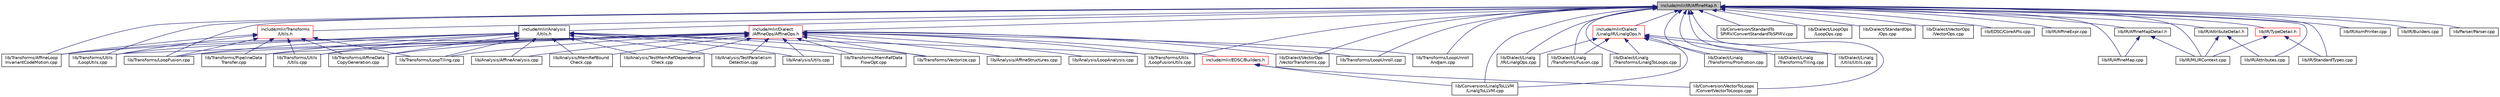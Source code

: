 digraph "include/mlir/IR/AffineMap.h"
{
  bgcolor="transparent";
  edge [fontname="Helvetica",fontsize="10",labelfontname="Helvetica",labelfontsize="10"];
  node [fontname="Helvetica",fontsize="10",shape=record];
  Node6 [label="include/mlir/IR/AffineMap.h",height=0.2,width=0.4,color="black", fillcolor="grey75", style="filled", fontcolor="black"];
  Node6 -> Node7 [dir="back",color="midnightblue",fontsize="10",style="solid",fontname="Helvetica"];
  Node7 [label="include/mlir/Analysis\l/Utils.h",height=0.2,width=0.4,color="black",URL="$Analysis_2Utils_8h.html"];
  Node7 -> Node8 [dir="back",color="midnightblue",fontsize="10",style="solid",fontname="Helvetica"];
  Node8 [label="lib/Analysis/AffineAnalysis.cpp",height=0.2,width=0.4,color="black",URL="$AffineAnalysis_8cpp.html"];
  Node7 -> Node9 [dir="back",color="midnightblue",fontsize="10",style="solid",fontname="Helvetica"];
  Node9 [label="lib/Analysis/MemRefBound\lCheck.cpp",height=0.2,width=0.4,color="black",URL="$MemRefBoundCheck_8cpp.html"];
  Node7 -> Node10 [dir="back",color="midnightblue",fontsize="10",style="solid",fontname="Helvetica"];
  Node10 [label="lib/Analysis/TestMemRefDependence\lCheck.cpp",height=0.2,width=0.4,color="black",URL="$TestMemRefDependenceCheck_8cpp.html"];
  Node7 -> Node11 [dir="back",color="midnightblue",fontsize="10",style="solid",fontname="Helvetica"];
  Node11 [label="lib/Analysis/TestParallelism\lDetection.cpp",height=0.2,width=0.4,color="black",URL="$TestParallelismDetection_8cpp.html"];
  Node7 -> Node12 [dir="back",color="midnightblue",fontsize="10",style="solid",fontname="Helvetica"];
  Node12 [label="lib/Analysis/Utils.cpp",height=0.2,width=0.4,color="black",URL="$Analysis_2Utils_8cpp.html"];
  Node7 -> Node13 [dir="back",color="midnightblue",fontsize="10",style="solid",fontname="Helvetica"];
  Node13 [label="lib/Transforms/AffineData\lCopyGeneration.cpp",height=0.2,width=0.4,color="black",URL="$AffineDataCopyGeneration_8cpp.html"];
  Node7 -> Node14 [dir="back",color="midnightblue",fontsize="10",style="solid",fontname="Helvetica"];
  Node14 [label="lib/Transforms/AffineLoop\lInvariantCodeMotion.cpp",height=0.2,width=0.4,color="black",URL="$AffineLoopInvariantCodeMotion_8cpp.html"];
  Node7 -> Node15 [dir="back",color="midnightblue",fontsize="10",style="solid",fontname="Helvetica"];
  Node15 [label="lib/Transforms/LoopFusion.cpp",height=0.2,width=0.4,color="black",URL="$LoopFusion_8cpp.html"];
  Node7 -> Node16 [dir="back",color="midnightblue",fontsize="10",style="solid",fontname="Helvetica"];
  Node16 [label="lib/Transforms/LoopTiling.cpp",height=0.2,width=0.4,color="black",URL="$LoopTiling_8cpp.html"];
  Node7 -> Node17 [dir="back",color="midnightblue",fontsize="10",style="solid",fontname="Helvetica"];
  Node17 [label="lib/Transforms/MemRefData\lFlowOpt.cpp",height=0.2,width=0.4,color="black",URL="$MemRefDataFlowOpt_8cpp.html"];
  Node7 -> Node18 [dir="back",color="midnightblue",fontsize="10",style="solid",fontname="Helvetica"];
  Node18 [label="lib/Transforms/PipelineData\lTransfer.cpp",height=0.2,width=0.4,color="black",URL="$PipelineDataTransfer_8cpp.html"];
  Node7 -> Node19 [dir="back",color="midnightblue",fontsize="10",style="solid",fontname="Helvetica"];
  Node19 [label="lib/Transforms/Utils\l/LoopFusionUtils.cpp",height=0.2,width=0.4,color="black",URL="$LoopFusionUtils_8cpp.html"];
  Node7 -> Node20 [dir="back",color="midnightblue",fontsize="10",style="solid",fontname="Helvetica"];
  Node20 [label="lib/Transforms/Utils\l/LoopUtils.cpp",height=0.2,width=0.4,color="black",URL="$LoopUtils_8cpp.html"];
  Node7 -> Node21 [dir="back",color="midnightblue",fontsize="10",style="solid",fontname="Helvetica"];
  Node21 [label="lib/Transforms/Utils\l/Utils.cpp",height=0.2,width=0.4,color="black",URL="$Transforms_2Utils_2Utils_8cpp.html"];
  Node7 -> Node22 [dir="back",color="midnightblue",fontsize="10",style="solid",fontname="Helvetica"];
  Node22 [label="lib/Transforms/Vectorize.cpp",height=0.2,width=0.4,color="black",URL="$Vectorize_8cpp.html"];
  Node6 -> Node23 [dir="back",color="midnightblue",fontsize="10",style="solid",fontname="Helvetica"];
  Node23 [label="include/mlir/Dialect\l/AffineOps/AffineOps.h",height=0.2,width=0.4,color="red",URL="$AffineOps_8h.html"];
  Node23 -> Node24 [dir="back",color="midnightblue",fontsize="10",style="solid",fontname="Helvetica"];
  Node24 [label="include/mlir/EDSC/Builders.h",height=0.2,width=0.4,color="red",URL="$EDSC_2Builders_8h.html"];
  Node24 -> Node39 [dir="back",color="midnightblue",fontsize="10",style="solid",fontname="Helvetica"];
  Node39 [label="lib/Conversion/LinalgToLLVM\l/LinalgToLLVM.cpp",height=0.2,width=0.4,color="black",URL="$LinalgToLLVM_8cpp.html"];
  Node24 -> Node32 [dir="back",color="midnightblue",fontsize="10",style="solid",fontname="Helvetica"];
  Node32 [label="lib/Conversion/VectorToLoops\l/ConvertVectorToLoops.cpp",height=0.2,width=0.4,color="black",URL="$ConvertVectorToLoops_8cpp.html"];
  Node23 -> Node8 [dir="back",color="midnightblue",fontsize="10",style="solid",fontname="Helvetica"];
  Node23 -> Node42 [dir="back",color="midnightblue",fontsize="10",style="solid",fontname="Helvetica"];
  Node42 [label="lib/Analysis/AffineStructures.cpp",height=0.2,width=0.4,color="black",URL="$AffineStructures_8cpp.html"];
  Node23 -> Node43 [dir="back",color="midnightblue",fontsize="10",style="solid",fontname="Helvetica"];
  Node43 [label="lib/Analysis/LoopAnalysis.cpp",height=0.2,width=0.4,color="black",URL="$LoopAnalysis_8cpp.html"];
  Node23 -> Node9 [dir="back",color="midnightblue",fontsize="10",style="solid",fontname="Helvetica"];
  Node23 -> Node10 [dir="back",color="midnightblue",fontsize="10",style="solid",fontname="Helvetica"];
  Node23 -> Node11 [dir="back",color="midnightblue",fontsize="10",style="solid",fontname="Helvetica"];
  Node23 -> Node12 [dir="back",color="midnightblue",fontsize="10",style="solid",fontname="Helvetica"];
  Node23 -> Node52 [dir="back",color="midnightblue",fontsize="10",style="solid",fontname="Helvetica"];
  Node52 [label="lib/Dialect/VectorOps\l/VectorTransforms.cpp",height=0.2,width=0.4,color="black",URL="$VectorTransforms_8cpp.html"];
  Node23 -> Node13 [dir="back",color="midnightblue",fontsize="10",style="solid",fontname="Helvetica"];
  Node23 -> Node14 [dir="back",color="midnightblue",fontsize="10",style="solid",fontname="Helvetica"];
  Node23 -> Node15 [dir="back",color="midnightblue",fontsize="10",style="solid",fontname="Helvetica"];
  Node23 -> Node16 [dir="back",color="midnightblue",fontsize="10",style="solid",fontname="Helvetica"];
  Node23 -> Node53 [dir="back",color="midnightblue",fontsize="10",style="solid",fontname="Helvetica"];
  Node53 [label="lib/Transforms/LoopUnroll.cpp",height=0.2,width=0.4,color="black",URL="$LoopUnroll_8cpp.html"];
  Node23 -> Node54 [dir="back",color="midnightblue",fontsize="10",style="solid",fontname="Helvetica"];
  Node54 [label="lib/Transforms/LoopUnroll\lAndJam.cpp",height=0.2,width=0.4,color="black",URL="$LoopUnrollAndJam_8cpp.html"];
  Node23 -> Node17 [dir="back",color="midnightblue",fontsize="10",style="solid",fontname="Helvetica"];
  Node23 -> Node18 [dir="back",color="midnightblue",fontsize="10",style="solid",fontname="Helvetica"];
  Node23 -> Node19 [dir="back",color="midnightblue",fontsize="10",style="solid",fontname="Helvetica"];
  Node23 -> Node20 [dir="back",color="midnightblue",fontsize="10",style="solid",fontname="Helvetica"];
  Node23 -> Node21 [dir="back",color="midnightblue",fontsize="10",style="solid",fontname="Helvetica"];
  Node23 -> Node22 [dir="back",color="midnightblue",fontsize="10",style="solid",fontname="Helvetica"];
  Node6 -> Node55 [dir="back",color="midnightblue",fontsize="10",style="solid",fontname="Helvetica"];
  Node55 [label="include/mlir/Dialect\l/Linalg/IR/LinalgOps.h",height=0.2,width=0.4,color="red",URL="$LinalgOps_8h.html"];
  Node55 -> Node39 [dir="back",color="midnightblue",fontsize="10",style="solid",fontname="Helvetica"];
  Node55 -> Node59 [dir="back",color="midnightblue",fontsize="10",style="solid",fontname="Helvetica"];
  Node59 [label="lib/Dialect/Linalg\l/IR/LinalgOps.cpp",height=0.2,width=0.4,color="black",URL="$LinalgOps_8cpp.html"];
  Node55 -> Node34 [dir="back",color="midnightblue",fontsize="10",style="solid",fontname="Helvetica"];
  Node34 [label="lib/Dialect/Linalg\l/Transforms/Fusion.cpp",height=0.2,width=0.4,color="black",URL="$Fusion_8cpp.html"];
  Node55 -> Node27 [dir="back",color="midnightblue",fontsize="10",style="solid",fontname="Helvetica"];
  Node27 [label="lib/Dialect/Linalg\l/Transforms/LinalgToLoops.cpp",height=0.2,width=0.4,color="black",URL="$LinalgToLoops_8cpp.html"];
  Node55 -> Node30 [dir="back",color="midnightblue",fontsize="10",style="solid",fontname="Helvetica"];
  Node30 [label="lib/Dialect/Linalg\l/Transforms/Promotion.cpp",height=0.2,width=0.4,color="black",URL="$Promotion_8cpp.html"];
  Node55 -> Node28 [dir="back",color="midnightblue",fontsize="10",style="solid",fontname="Helvetica"];
  Node28 [label="lib/Dialect/Linalg\l/Transforms/Tiling.cpp",height=0.2,width=0.4,color="black",URL="$Tiling_8cpp.html"];
  Node55 -> Node36 [dir="back",color="midnightblue",fontsize="10",style="solid",fontname="Helvetica"];
  Node36 [label="lib/Dialect/Linalg\l/Utils/Utils.cpp",height=0.2,width=0.4,color="black",URL="$Dialect_2Linalg_2Utils_2Utils_8cpp.html"];
  Node6 -> Node62 [dir="back",color="midnightblue",fontsize="10",style="solid",fontname="Helvetica"];
  Node62 [label="include/mlir/Transforms\l/Utils.h",height=0.2,width=0.4,color="red",URL="$Transforms_2Utils_8h.html"];
  Node62 -> Node13 [dir="back",color="midnightblue",fontsize="10",style="solid",fontname="Helvetica"];
  Node62 -> Node14 [dir="back",color="midnightblue",fontsize="10",style="solid",fontname="Helvetica"];
  Node62 -> Node15 [dir="back",color="midnightblue",fontsize="10",style="solid",fontname="Helvetica"];
  Node62 -> Node16 [dir="back",color="midnightblue",fontsize="10",style="solid",fontname="Helvetica"];
  Node62 -> Node18 [dir="back",color="midnightblue",fontsize="10",style="solid",fontname="Helvetica"];
  Node62 -> Node20 [dir="back",color="midnightblue",fontsize="10",style="solid",fontname="Helvetica"];
  Node62 -> Node21 [dir="back",color="midnightblue",fontsize="10",style="solid",fontname="Helvetica"];
  Node6 -> Node39 [dir="back",color="midnightblue",fontsize="10",style="solid",fontname="Helvetica"];
  Node6 -> Node68 [dir="back",color="midnightblue",fontsize="10",style="solid",fontname="Helvetica"];
  Node68 [label="lib/Conversion/StandardTo\lSPIRV/ConvertStandardToSPIRV.cpp",height=0.2,width=0.4,color="black",URL="$ConvertStandardToSPIRV_8cpp.html"];
  Node6 -> Node32 [dir="back",color="midnightblue",fontsize="10",style="solid",fontname="Helvetica"];
  Node6 -> Node59 [dir="back",color="midnightblue",fontsize="10",style="solid",fontname="Helvetica"];
  Node6 -> Node34 [dir="back",color="midnightblue",fontsize="10",style="solid",fontname="Helvetica"];
  Node6 -> Node27 [dir="back",color="midnightblue",fontsize="10",style="solid",fontname="Helvetica"];
  Node6 -> Node30 [dir="back",color="midnightblue",fontsize="10",style="solid",fontname="Helvetica"];
  Node6 -> Node28 [dir="back",color="midnightblue",fontsize="10",style="solid",fontname="Helvetica"];
  Node6 -> Node36 [dir="back",color="midnightblue",fontsize="10",style="solid",fontname="Helvetica"];
  Node6 -> Node69 [dir="back",color="midnightblue",fontsize="10",style="solid",fontname="Helvetica"];
  Node69 [label="lib/Dialect/LoopOps\l/LoopOps.cpp",height=0.2,width=0.4,color="black",URL="$LoopOps_8cpp.html"];
  Node6 -> Node70 [dir="back",color="midnightblue",fontsize="10",style="solid",fontname="Helvetica"];
  Node70 [label="lib/Dialect/StandardOps\l/Ops.cpp",height=0.2,width=0.4,color="black",URL="$Ops_8cpp.html"];
  Node6 -> Node71 [dir="back",color="midnightblue",fontsize="10",style="solid",fontname="Helvetica"];
  Node71 [label="lib/Dialect/VectorOps\l/VectorOps.cpp",height=0.2,width=0.4,color="black",URL="$VectorOps_8cpp.html"];
  Node6 -> Node52 [dir="back",color="midnightblue",fontsize="10",style="solid",fontname="Helvetica"];
  Node6 -> Node72 [dir="back",color="midnightblue",fontsize="10",style="solid",fontname="Helvetica"];
  Node72 [label="lib/EDSC/CoreAPIs.cpp",height=0.2,width=0.4,color="black",URL="$CoreAPIs_8cpp.html"];
  Node6 -> Node73 [dir="back",color="midnightblue",fontsize="10",style="solid",fontname="Helvetica"];
  Node73 [label="lib/IR/AffineExpr.cpp",height=0.2,width=0.4,color="black",URL="$AffineExpr_8cpp.html"];
  Node6 -> Node74 [dir="back",color="midnightblue",fontsize="10",style="solid",fontname="Helvetica"];
  Node74 [label="lib/IR/AffineMap.cpp",height=0.2,width=0.4,color="black",URL="$AffineMap_8cpp.html"];
  Node6 -> Node75 [dir="back",color="midnightblue",fontsize="10",style="solid",fontname="Helvetica"];
  Node75 [label="lib/IR/AffineMapDetail.h",height=0.2,width=0.4,color="black",URL="$AffineMapDetail_8h.html"];
  Node75 -> Node74 [dir="back",color="midnightblue",fontsize="10",style="solid",fontname="Helvetica"];
  Node75 -> Node76 [dir="back",color="midnightblue",fontsize="10",style="solid",fontname="Helvetica"];
  Node76 [label="lib/IR/MLIRContext.cpp",height=0.2,width=0.4,color="black",URL="$MLIRContext_8cpp.html"];
  Node6 -> Node77 [dir="back",color="midnightblue",fontsize="10",style="solid",fontname="Helvetica"];
  Node77 [label="lib/IR/AsmPrinter.cpp",height=0.2,width=0.4,color="black",URL="$AsmPrinter_8cpp.html"];
  Node6 -> Node78 [dir="back",color="midnightblue",fontsize="10",style="solid",fontname="Helvetica"];
  Node78 [label="lib/IR/AttributeDetail.h",height=0.2,width=0.4,color="black",URL="$AttributeDetail_8h.html"];
  Node78 -> Node79 [dir="back",color="midnightblue",fontsize="10",style="solid",fontname="Helvetica"];
  Node79 [label="lib/IR/Attributes.cpp",height=0.2,width=0.4,color="black",URL="$Attributes_8cpp.html"];
  Node78 -> Node76 [dir="back",color="midnightblue",fontsize="10",style="solid",fontname="Helvetica"];
  Node6 -> Node79 [dir="back",color="midnightblue",fontsize="10",style="solid",fontname="Helvetica"];
  Node6 -> Node80 [dir="back",color="midnightblue",fontsize="10",style="solid",fontname="Helvetica"];
  Node80 [label="lib/IR/Builders.cpp",height=0.2,width=0.4,color="black",URL="$IR_2Builders_8cpp.html"];
  Node6 -> Node81 [dir="back",color="midnightblue",fontsize="10",style="solid",fontname="Helvetica"];
  Node81 [label="lib/IR/TypeDetail.h",height=0.2,width=0.4,color="red",URL="$IR_2TypeDetail_8h.html"];
  Node81 -> Node76 [dir="back",color="midnightblue",fontsize="10",style="solid",fontname="Helvetica"];
  Node81 -> Node82 [dir="back",color="midnightblue",fontsize="10",style="solid",fontname="Helvetica"];
  Node82 [label="lib/IR/StandardTypes.cpp",height=0.2,width=0.4,color="black",URL="$StandardTypes_8cpp.html"];
  Node6 -> Node76 [dir="back",color="midnightblue",fontsize="10",style="solid",fontname="Helvetica"];
  Node6 -> Node82 [dir="back",color="midnightblue",fontsize="10",style="solid",fontname="Helvetica"];
  Node6 -> Node84 [dir="back",color="midnightblue",fontsize="10",style="solid",fontname="Helvetica"];
  Node84 [label="lib/Parser/Parser.cpp",height=0.2,width=0.4,color="black",URL="$Parser_8cpp.html"];
  Node6 -> Node14 [dir="back",color="midnightblue",fontsize="10",style="solid",fontname="Helvetica"];
  Node6 -> Node15 [dir="back",color="midnightblue",fontsize="10",style="solid",fontname="Helvetica"];
  Node6 -> Node53 [dir="back",color="midnightblue",fontsize="10",style="solid",fontname="Helvetica"];
  Node6 -> Node54 [dir="back",color="midnightblue",fontsize="10",style="solid",fontname="Helvetica"];
  Node6 -> Node19 [dir="back",color="midnightblue",fontsize="10",style="solid",fontname="Helvetica"];
  Node6 -> Node20 [dir="back",color="midnightblue",fontsize="10",style="solid",fontname="Helvetica"];
}
